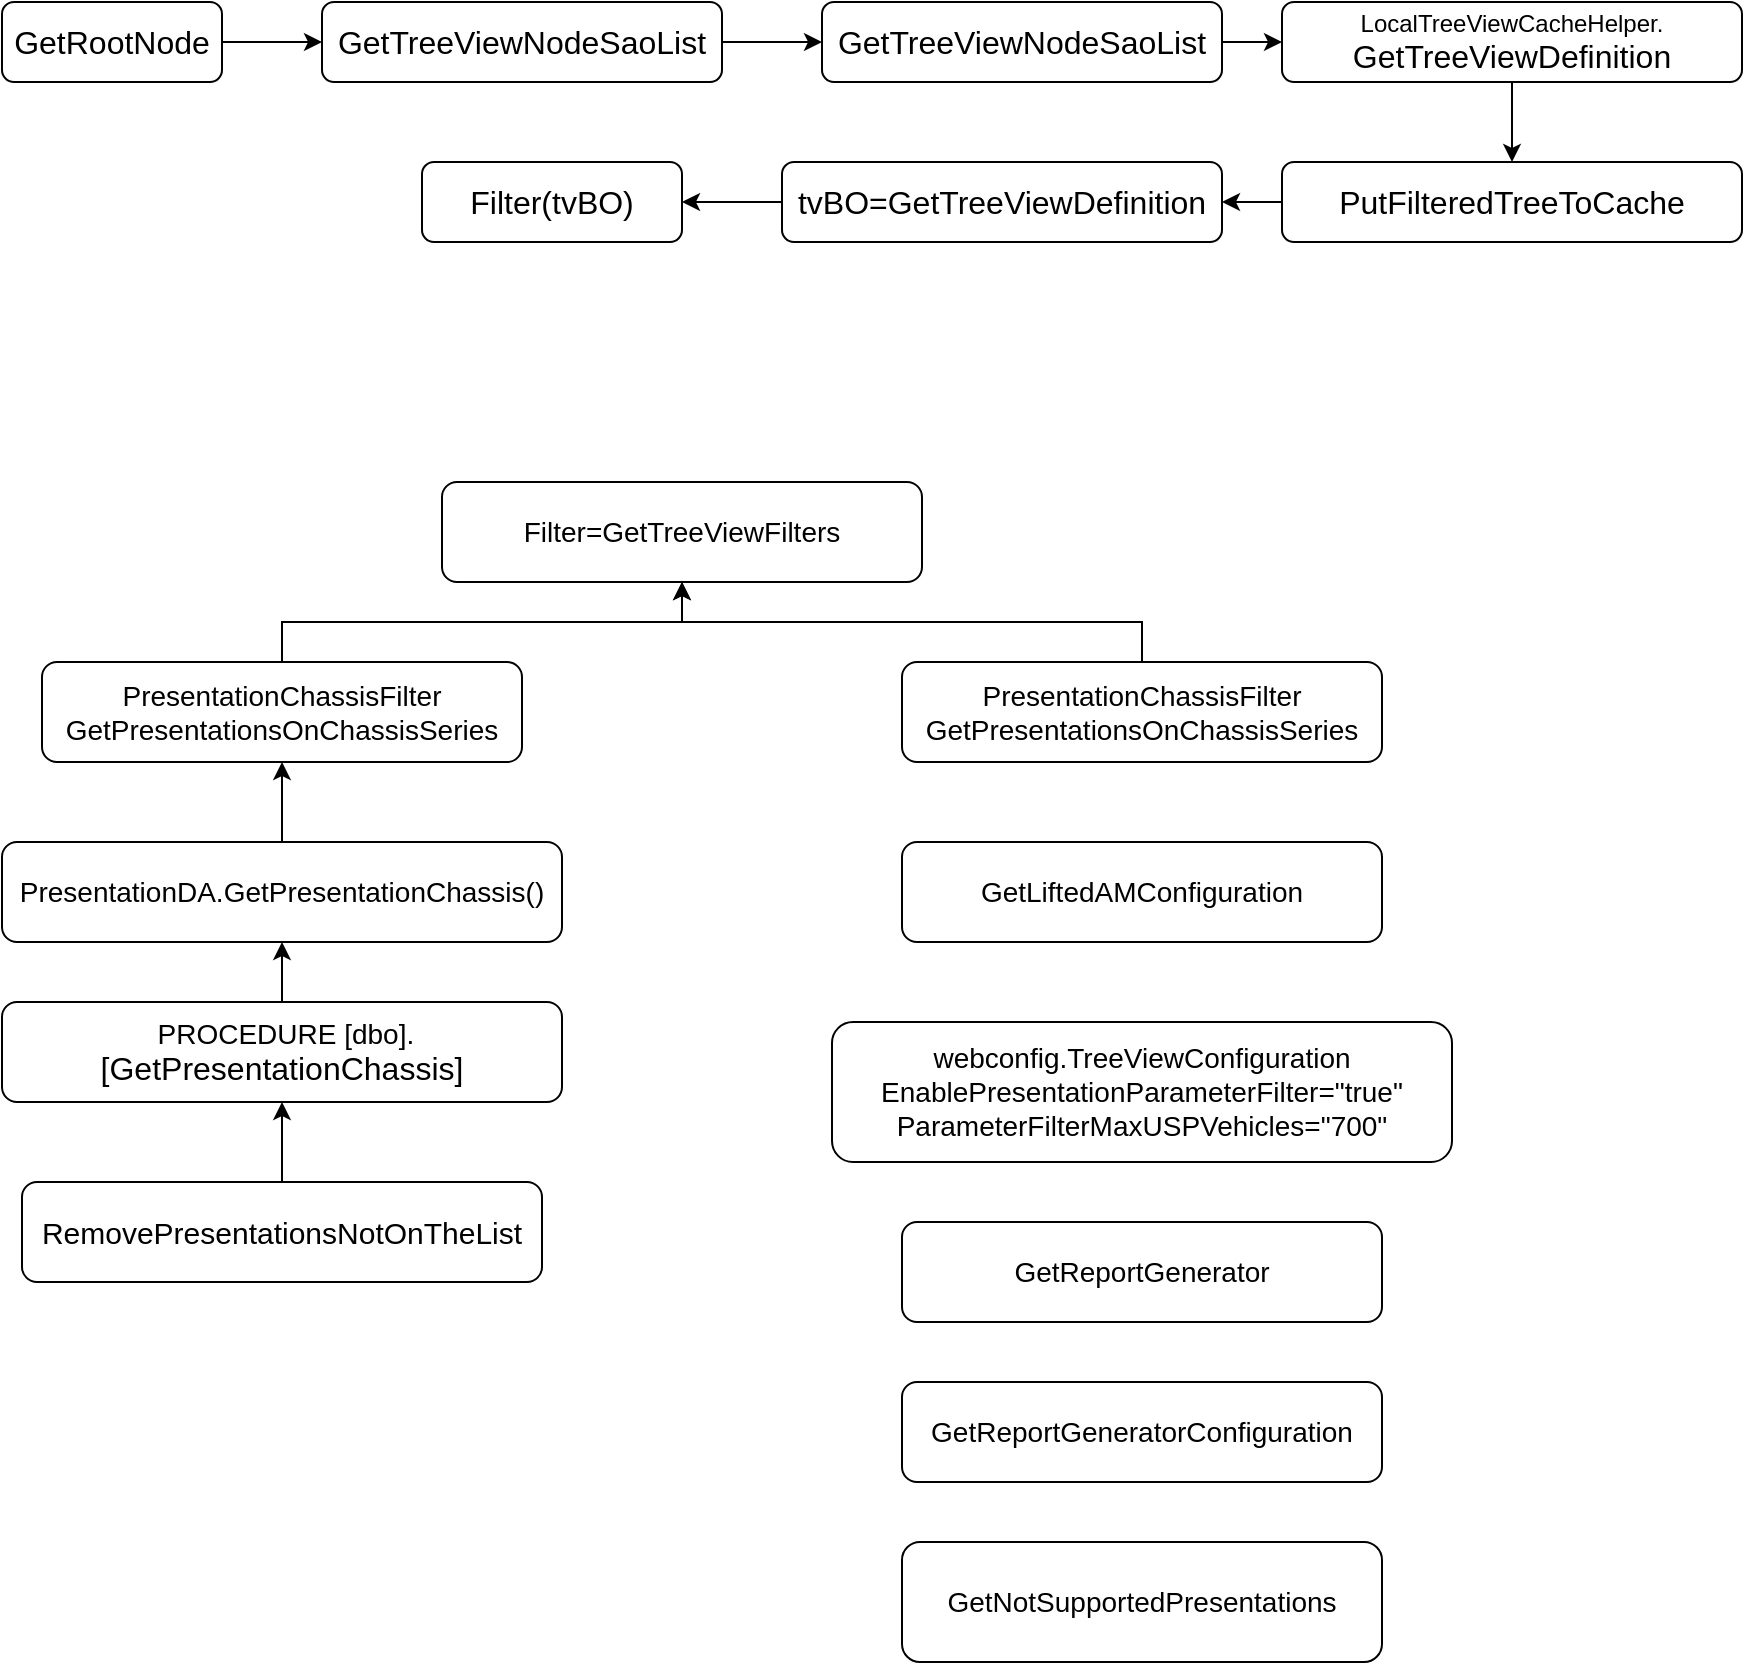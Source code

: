 <mxfile version="21.5.0" type="github">
  <diagram name="Page-1" id="2YBvvXClWsGukQMizWep">
    <mxGraphModel dx="1050" dy="581" grid="1" gridSize="10" guides="1" tooltips="1" connect="1" arrows="1" fold="1" page="1" pageScale="1" pageWidth="850" pageHeight="1100" math="0" shadow="0">
      <root>
        <mxCell id="0" />
        <mxCell id="1" parent="0" />
        <mxCell id="5qoky1nEMj8aCGtvI3eX-6" style="edgeStyle=orthogonalEdgeStyle;rounded=0;orthogonalLoop=1;jettySize=auto;html=1;exitX=1;exitY=0.5;exitDx=0;exitDy=0;" edge="1" parent="1" source="5qoky1nEMj8aCGtvI3eX-1" target="5qoky1nEMj8aCGtvI3eX-2">
          <mxGeometry relative="1" as="geometry" />
        </mxCell>
        <mxCell id="5qoky1nEMj8aCGtvI3eX-1" value="&lt;font style=&quot;font-size: 16px;&quot;&gt;GetRootNode&lt;/font&gt;" style="rounded=1;whiteSpace=wrap;html=1;" vertex="1" parent="1">
          <mxGeometry x="40" y="50" width="110" height="40" as="geometry" />
        </mxCell>
        <mxCell id="5qoky1nEMj8aCGtvI3eX-7" style="edgeStyle=orthogonalEdgeStyle;rounded=0;orthogonalLoop=1;jettySize=auto;html=1;exitX=1;exitY=0.25;exitDx=0;exitDy=0;entryX=0;entryY=0.5;entryDx=0;entryDy=0;" edge="1" parent="1" source="5qoky1nEMj8aCGtvI3eX-2" target="5qoky1nEMj8aCGtvI3eX-3">
          <mxGeometry relative="1" as="geometry">
            <Array as="points">
              <mxPoint x="400" y="70" />
            </Array>
          </mxGeometry>
        </mxCell>
        <mxCell id="5qoky1nEMj8aCGtvI3eX-2" value="&lt;font style=&quot;font-size: 16px;&quot;&gt;GetTreeViewNodeSaoList&lt;/font&gt;" style="rounded=1;whiteSpace=wrap;html=1;" vertex="1" parent="1">
          <mxGeometry x="200" y="50" width="200" height="40" as="geometry" />
        </mxCell>
        <mxCell id="5qoky1nEMj8aCGtvI3eX-5" style="edgeStyle=orthogonalEdgeStyle;rounded=0;orthogonalLoop=1;jettySize=auto;html=1;" edge="1" parent="1" source="5qoky1nEMj8aCGtvI3eX-3" target="5qoky1nEMj8aCGtvI3eX-4">
          <mxGeometry relative="1" as="geometry" />
        </mxCell>
        <mxCell id="5qoky1nEMj8aCGtvI3eX-3" value="&lt;font style=&quot;font-size: 16px;&quot;&gt;GetTreeViewNodeSaoList&lt;/font&gt;" style="rounded=1;whiteSpace=wrap;html=1;" vertex="1" parent="1">
          <mxGeometry x="450" y="50" width="200" height="40" as="geometry" />
        </mxCell>
        <mxCell id="5qoky1nEMj8aCGtvI3eX-9" style="edgeStyle=orthogonalEdgeStyle;rounded=0;orthogonalLoop=1;jettySize=auto;html=1;exitX=0.5;exitY=1;exitDx=0;exitDy=0;entryX=0.5;entryY=0;entryDx=0;entryDy=0;" edge="1" parent="1" source="5qoky1nEMj8aCGtvI3eX-4" target="5qoky1nEMj8aCGtvI3eX-8">
          <mxGeometry relative="1" as="geometry" />
        </mxCell>
        <mxCell id="5qoky1nEMj8aCGtvI3eX-4" value="LocalTreeViewCacheHelper.&lt;br style=&quot;border-color: var(--border-color);&quot;&gt;&lt;font style=&quot;border-color: var(--border-color); font-size: 16px;&quot;&gt;GetTreeViewDefinition&lt;/font&gt;" style="rounded=1;whiteSpace=wrap;html=1;" vertex="1" parent="1">
          <mxGeometry x="680" y="50" width="230" height="40" as="geometry" />
        </mxCell>
        <mxCell id="5qoky1nEMj8aCGtvI3eX-14" style="edgeStyle=orthogonalEdgeStyle;rounded=0;orthogonalLoop=1;jettySize=auto;html=1;exitX=0;exitY=0.5;exitDx=0;exitDy=0;entryX=1;entryY=0.5;entryDx=0;entryDy=0;" edge="1" parent="1" source="5qoky1nEMj8aCGtvI3eX-8" target="5qoky1nEMj8aCGtvI3eX-12">
          <mxGeometry relative="1" as="geometry" />
        </mxCell>
        <mxCell id="5qoky1nEMj8aCGtvI3eX-8" value="&lt;font style=&quot;&quot;&gt;&lt;font style=&quot;font-size: 16px;&quot;&gt;PutFilteredTreeToCache&lt;/font&gt;&lt;br&gt;&lt;/font&gt;" style="rounded=1;whiteSpace=wrap;html=1;" vertex="1" parent="1">
          <mxGeometry x="680" y="130" width="230" height="40" as="geometry" />
        </mxCell>
        <mxCell id="5qoky1nEMj8aCGtvI3eX-15" value="" style="edgeStyle=orthogonalEdgeStyle;rounded=0;orthogonalLoop=1;jettySize=auto;html=1;" edge="1" parent="1" source="5qoky1nEMj8aCGtvI3eX-12" target="5qoky1nEMj8aCGtvI3eX-13">
          <mxGeometry relative="1" as="geometry" />
        </mxCell>
        <mxCell id="5qoky1nEMj8aCGtvI3eX-12" value="&lt;font style=&quot;&quot;&gt;&lt;font style=&quot;font-size: 16px;&quot;&gt;tvBO=GetTreeViewDefinition&lt;/font&gt;&lt;br&gt;&lt;/font&gt;" style="rounded=1;whiteSpace=wrap;html=1;" vertex="1" parent="1">
          <mxGeometry x="430" y="130" width="220" height="40" as="geometry" />
        </mxCell>
        <mxCell id="5qoky1nEMj8aCGtvI3eX-13" value="&lt;font style=&quot;&quot;&gt;&lt;font style=&quot;font-size: 16px;&quot;&gt;Filter(tvBO)&lt;/font&gt;&lt;br&gt;&lt;/font&gt;" style="rounded=1;whiteSpace=wrap;html=1;" vertex="1" parent="1">
          <mxGeometry x="250" y="130" width="130" height="40" as="geometry" />
        </mxCell>
        <mxCell id="5qoky1nEMj8aCGtvI3eX-18" value="" style="edgeStyle=orthogonalEdgeStyle;rounded=0;orthogonalLoop=1;jettySize=auto;html=1;" edge="1" parent="1" source="5qoky1nEMj8aCGtvI3eX-16" target="5qoky1nEMj8aCGtvI3eX-17">
          <mxGeometry relative="1" as="geometry" />
        </mxCell>
        <mxCell id="5qoky1nEMj8aCGtvI3eX-16" value="&lt;font style=&quot;font-size: 14px;&quot;&gt;PresentationChassisFilter&lt;br&gt;GetPresentationsOnChassisSeries&lt;/font&gt;" style="rounded=1;whiteSpace=wrap;html=1;" vertex="1" parent="1">
          <mxGeometry x="60" y="380" width="240" height="50" as="geometry" />
        </mxCell>
        <mxCell id="5qoky1nEMj8aCGtvI3eX-17" value="&lt;font style=&quot;font-size: 14px;&quot;&gt;Filter=GetTreeViewFilters&lt;/font&gt;" style="rounded=1;whiteSpace=wrap;html=1;" vertex="1" parent="1">
          <mxGeometry x="260" y="290" width="240" height="50" as="geometry" />
        </mxCell>
        <mxCell id="5qoky1nEMj8aCGtvI3eX-20" value="" style="edgeStyle=orthogonalEdgeStyle;rounded=0;orthogonalLoop=1;jettySize=auto;html=1;" edge="1" parent="1" source="5qoky1nEMj8aCGtvI3eX-19" target="5qoky1nEMj8aCGtvI3eX-16">
          <mxGeometry relative="1" as="geometry" />
        </mxCell>
        <mxCell id="5qoky1nEMj8aCGtvI3eX-19" value="&lt;font style=&quot;font-size: 14px;&quot;&gt;PresentationDA.GetPresentationChassis()&lt;/font&gt;" style="rounded=1;whiteSpace=wrap;html=1;" vertex="1" parent="1">
          <mxGeometry x="40" y="470" width="280" height="50" as="geometry" />
        </mxCell>
        <mxCell id="5qoky1nEMj8aCGtvI3eX-22" value="" style="edgeStyle=orthogonalEdgeStyle;rounded=0;orthogonalLoop=1;jettySize=auto;html=1;" edge="1" parent="1" source="5qoky1nEMj8aCGtvI3eX-21" target="5qoky1nEMj8aCGtvI3eX-19">
          <mxGeometry relative="1" as="geometry" />
        </mxCell>
        <mxCell id="5qoky1nEMj8aCGtvI3eX-21" value="&lt;font style=&quot;font-size: 14px;&quot;&gt;&amp;nbsp;PROCEDURE [dbo].&lt;/font&gt;&lt;font style=&quot;font-size: 16px;&quot;&gt;[GetPresentationChassis]&lt;/font&gt;" style="rounded=1;whiteSpace=wrap;html=1;" vertex="1" parent="1">
          <mxGeometry x="40" y="550" width="280" height="50" as="geometry" />
        </mxCell>
        <mxCell id="5qoky1nEMj8aCGtvI3eX-24" style="edgeStyle=orthogonalEdgeStyle;rounded=0;orthogonalLoop=1;jettySize=auto;html=1;exitX=0.5;exitY=0;exitDx=0;exitDy=0;entryX=0.5;entryY=1;entryDx=0;entryDy=0;" edge="1" parent="1" source="5qoky1nEMj8aCGtvI3eX-23" target="5qoky1nEMj8aCGtvI3eX-17">
          <mxGeometry relative="1" as="geometry" />
        </mxCell>
        <mxCell id="5qoky1nEMj8aCGtvI3eX-23" value="&lt;font style=&quot;font-size: 14px;&quot;&gt;PresentationChassisFilter&lt;br&gt;GetPresentationsOnChassisSeries&lt;/font&gt;" style="rounded=1;whiteSpace=wrap;html=1;" vertex="1" parent="1">
          <mxGeometry x="490" y="380" width="240" height="50" as="geometry" />
        </mxCell>
        <mxCell id="5qoky1nEMj8aCGtvI3eX-25" value="&lt;font style=&quot;font-size: 14px;&quot;&gt;GetLiftedAMConfiguration&lt;/font&gt;" style="rounded=1;whiteSpace=wrap;html=1;" vertex="1" parent="1">
          <mxGeometry x="490" y="470" width="240" height="50" as="geometry" />
        </mxCell>
        <mxCell id="5qoky1nEMj8aCGtvI3eX-26" value="&lt;font style=&quot;font-size: 14px;&quot;&gt;GetReportGenerator&lt;/font&gt;" style="rounded=1;whiteSpace=wrap;html=1;" vertex="1" parent="1">
          <mxGeometry x="490" y="660" width="240" height="50" as="geometry" />
        </mxCell>
        <mxCell id="5qoky1nEMj8aCGtvI3eX-27" value="&lt;font style=&quot;font-size: 14px;&quot;&gt;GetReportGeneratorConfiguration&lt;/font&gt;" style="rounded=1;whiteSpace=wrap;html=1;" vertex="1" parent="1">
          <mxGeometry x="490" y="740" width="240" height="50" as="geometry" />
        </mxCell>
        <mxCell id="5qoky1nEMj8aCGtvI3eX-28" value="&lt;font style=&quot;font-size: 14px;&quot;&gt;webconfig.TreeViewConfiguration EnablePresentationParameterFilter=&quot;true&quot; ParameterFilterMaxUSPVehicles=&quot;700&quot;&lt;/font&gt;" style="rounded=1;whiteSpace=wrap;html=1;" vertex="1" parent="1">
          <mxGeometry x="455" y="560" width="310" height="70" as="geometry" />
        </mxCell>
        <mxCell id="5qoky1nEMj8aCGtvI3eX-29" value="&lt;font style=&quot;font-size: 14px;&quot;&gt;GetNotSupportedPresentations&lt;/font&gt;" style="rounded=1;whiteSpace=wrap;html=1;" vertex="1" parent="1">
          <mxGeometry x="490" y="820" width="240" height="60" as="geometry" />
        </mxCell>
        <mxCell id="5qoky1nEMj8aCGtvI3eX-32" value="" style="edgeStyle=orthogonalEdgeStyle;rounded=0;orthogonalLoop=1;jettySize=auto;html=1;" edge="1" parent="1" source="5qoky1nEMj8aCGtvI3eX-31" target="5qoky1nEMj8aCGtvI3eX-21">
          <mxGeometry relative="1" as="geometry" />
        </mxCell>
        <mxCell id="5qoky1nEMj8aCGtvI3eX-31" value="&lt;font style=&quot;font-size: 15px;&quot;&gt;RemovePresentationsNotOnTheList&lt;/font&gt;" style="rounded=1;whiteSpace=wrap;html=1;" vertex="1" parent="1">
          <mxGeometry x="50" y="640" width="260" height="50" as="geometry" />
        </mxCell>
      </root>
    </mxGraphModel>
  </diagram>
</mxfile>
